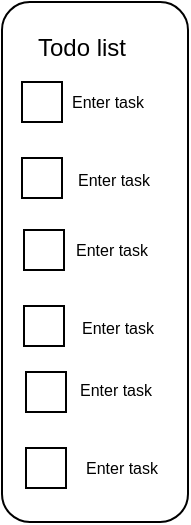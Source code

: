 <mxfile>
    <diagram id="gsGJNbK2JlbXUCSZsnDz" name="Page-1">
        <mxGraphModel dx="575" dy="499" grid="1" gridSize="10" guides="1" tooltips="1" connect="1" arrows="1" fold="1" page="1" pageScale="1" pageWidth="2600" pageHeight="900" math="0" shadow="0">
            <root>
                <mxCell id="0"/>
                <mxCell id="1" parent="0"/>
                <mxCell id="3" value="" style="rounded=1;whiteSpace=wrap;html=1;" vertex="1" parent="1">
                    <mxGeometry x="217" y="90" width="93" height="260" as="geometry"/>
                </mxCell>
                <mxCell id="4" value="" style="rounded=0;whiteSpace=wrap;html=1;align=center;" vertex="1" parent="1">
                    <mxGeometry x="227" y="130" width="20" height="20" as="geometry"/>
                </mxCell>
                <mxCell id="5" value="" style="rounded=0;whiteSpace=wrap;html=1;align=center;" vertex="1" parent="1">
                    <mxGeometry x="227" y="168" width="20" height="20" as="geometry"/>
                </mxCell>
                <mxCell id="6" value="" style="rounded=0;whiteSpace=wrap;html=1;align=center;" vertex="1" parent="1">
                    <mxGeometry x="228" y="204" width="20" height="20" as="geometry"/>
                </mxCell>
                <mxCell id="7" value="" style="rounded=0;whiteSpace=wrap;html=1;align=center;" vertex="1" parent="1">
                    <mxGeometry x="228" y="242" width="20" height="20" as="geometry"/>
                </mxCell>
                <mxCell id="8" value="" style="rounded=0;whiteSpace=wrap;html=1;align=center;" vertex="1" parent="1">
                    <mxGeometry x="229" y="275" width="20" height="20" as="geometry"/>
                </mxCell>
                <mxCell id="9" value="" style="rounded=0;whiteSpace=wrap;html=1;align=center;" vertex="1" parent="1">
                    <mxGeometry x="229" y="313" width="20" height="20" as="geometry"/>
                </mxCell>
                <mxCell id="10" value="Todo list" style="text;html=1;align=center;verticalAlign=middle;whiteSpace=wrap;rounded=0;" vertex="1" parent="1">
                    <mxGeometry x="227" y="97.5" width="60" height="30" as="geometry"/>
                </mxCell>
                <mxCell id="11" value="Enter task" style="text;html=1;align=center;verticalAlign=middle;whiteSpace=wrap;rounded=0;fontSize=8;" vertex="1" parent="1">
                    <mxGeometry x="240" y="125" width="60" height="30" as="geometry"/>
                </mxCell>
                <mxCell id="12" value="Enter task" style="text;html=1;align=center;verticalAlign=middle;whiteSpace=wrap;rounded=0;fontSize=8;" vertex="1" parent="1">
                    <mxGeometry x="243" y="164" width="60" height="30" as="geometry"/>
                </mxCell>
                <mxCell id="13" value="Enter task" style="text;html=1;align=center;verticalAlign=middle;whiteSpace=wrap;rounded=0;fontSize=8;" vertex="1" parent="1">
                    <mxGeometry x="242" y="199" width="60" height="30" as="geometry"/>
                </mxCell>
                <mxCell id="14" value="Enter task" style="text;html=1;align=center;verticalAlign=middle;whiteSpace=wrap;rounded=0;fontSize=8;" vertex="1" parent="1">
                    <mxGeometry x="245" y="238" width="60" height="30" as="geometry"/>
                </mxCell>
                <mxCell id="15" value="Enter task" style="text;html=1;align=center;verticalAlign=middle;whiteSpace=wrap;rounded=0;fontSize=8;" vertex="1" parent="1">
                    <mxGeometry x="244" y="269" width="60" height="30" as="geometry"/>
                </mxCell>
                <mxCell id="16" value="Enter task" style="text;html=1;align=center;verticalAlign=middle;whiteSpace=wrap;rounded=0;fontSize=8;" vertex="1" parent="1">
                    <mxGeometry x="247" y="308" width="60" height="30" as="geometry"/>
                </mxCell>
            </root>
        </mxGraphModel>
    </diagram>
</mxfile>